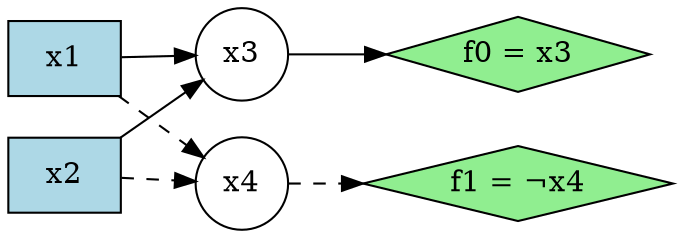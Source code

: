 digraph AIG {
  rankdir=LR;
  node [shape=circle];
  x1 [label="x1", shape=box, style=filled, fillcolor=lightblue];
  x2 [label="x2", shape=box, style=filled, fillcolor=lightblue];
  x3 [label="x3"];
  x1 -> x3 [style=solid];
  x2 -> x3 [style=solid];
  x4 [label="x4"];
  x1 -> x4 [style=dashed];
  x2 -> x4 [style=dashed];
  f0 [label="f0 = x3", shape=diamond, style=filled, fillcolor=lightgreen];
  x3 -> f0 [style=solid];
  f1 [label="f1 = ¬x4", shape=diamond, style=filled, fillcolor=lightgreen];
  x4 -> f1 [style=dashed];
}
